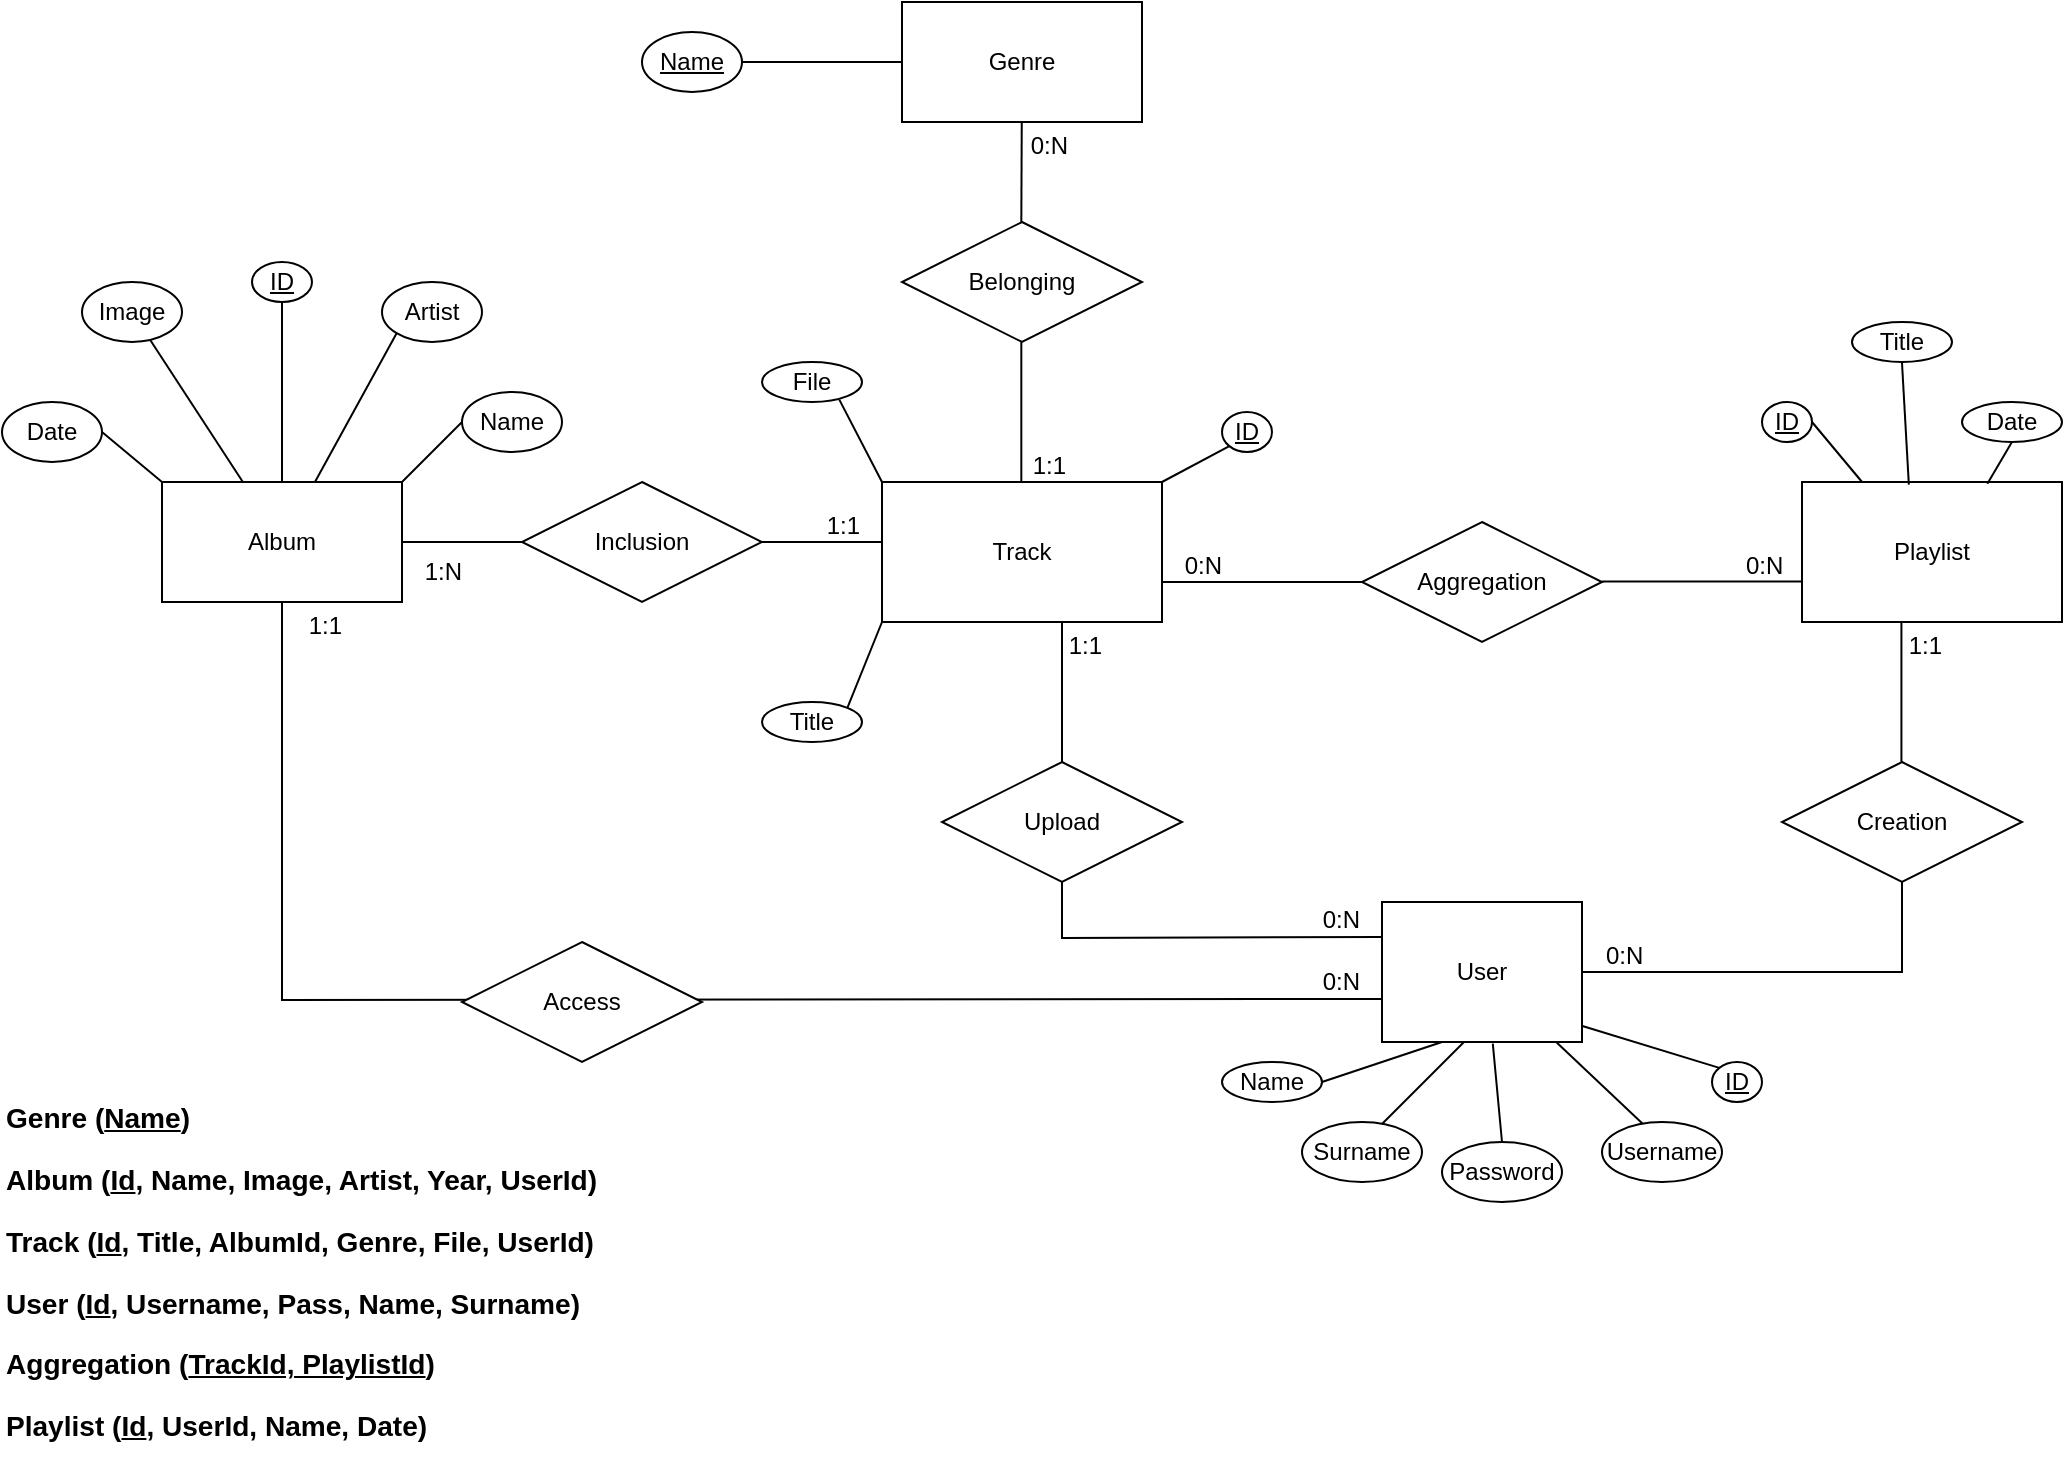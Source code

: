 <mxfile version="14.6.9" type="device"><diagram id="SS3B1p2l05j2n7Ib_kDu" name="Page-1"><mxGraphModel dx="1422" dy="791" grid="1" gridSize="10" guides="1" tooltips="1" connect="1" arrows="1" fold="1" page="1" pageScale="1" pageWidth="1169" pageHeight="827" math="0" shadow="0"><root><mxCell id="0"/><mxCell id="1" parent="0"/><mxCell id="IvjuHQmjVMEjHhCrHZlA-59" value="Track" style="whiteSpace=wrap;html=1;align=center;" parent="1" vertex="1"><mxGeometry x="510" y="300" width="140" height="70" as="geometry"/></mxCell><mxCell id="IvjuHQmjVMEjHhCrHZlA-60" value="Playlist" style="whiteSpace=wrap;html=1;align=center;" parent="1" vertex="1"><mxGeometry x="970" y="300" width="130" height="70" as="geometry"/></mxCell><mxCell id="IvjuHQmjVMEjHhCrHZlA-61" value="User" style="whiteSpace=wrap;html=1;align=center;" parent="1" vertex="1"><mxGeometry x="760" y="510" width="100" height="70" as="geometry"/></mxCell><mxCell id="IvjuHQmjVMEjHhCrHZlA-62" value="Upload" style="shape=rhombus;perimeter=rhombusPerimeter;whiteSpace=wrap;html=1;align=center;" parent="1" vertex="1"><mxGeometry x="540" y="440" width="120" height="60" as="geometry"/></mxCell><mxCell id="IvjuHQmjVMEjHhCrHZlA-63" value="Creation" style="shape=rhombus;perimeter=rhombusPerimeter;whiteSpace=wrap;html=1;align=center;" parent="1" vertex="1"><mxGeometry x="960" y="440" width="120" height="60" as="geometry"/></mxCell><mxCell id="IvjuHQmjVMEjHhCrHZlA-64" value="Aggregation" style="shape=rhombus;perimeter=rhombusPerimeter;whiteSpace=wrap;html=1;align=center;" parent="1" vertex="1"><mxGeometry x="750" y="320" width="120" height="60" as="geometry"/></mxCell><mxCell id="IvjuHQmjVMEjHhCrHZlA-65" value="" style="endArrow=none;html=1;rounded=0;entryX=0;entryY=0.25;entryDx=0;entryDy=0;" parent="1" target="IvjuHQmjVMEjHhCrHZlA-61" edge="1"><mxGeometry relative="1" as="geometry"><mxPoint x="600" y="500" as="sourcePoint"/><mxPoint x="720" y="530" as="targetPoint"/><Array as="points"><mxPoint x="600" y="528"/></Array></mxGeometry></mxCell><mxCell id="IvjuHQmjVMEjHhCrHZlA-66" value="0:N" style="resizable=0;html=1;align=right;verticalAlign=bottom;" parent="IvjuHQmjVMEjHhCrHZlA-65" connectable="0" vertex="1"><mxGeometry x="1" relative="1" as="geometry"><mxPoint x="-10.29" as="offset"/></mxGeometry></mxCell><mxCell id="IvjuHQmjVMEjHhCrHZlA-67" value="" style="endArrow=none;html=1;rounded=0;entryX=0.5;entryY=1;entryDx=0;entryDy=0;exitX=1;exitY=0.5;exitDx=0;exitDy=0;" parent="1" source="IvjuHQmjVMEjHhCrHZlA-61" target="IvjuHQmjVMEjHhCrHZlA-63" edge="1"><mxGeometry relative="1" as="geometry"><mxPoint x="860" y="530" as="sourcePoint"/><mxPoint x="1020" y="560" as="targetPoint"/><Array as="points"><mxPoint x="1020" y="545"/></Array></mxGeometry></mxCell><mxCell id="IvjuHQmjVMEjHhCrHZlA-68" value="0:N" style="resizable=0;html=1;align=left;verticalAlign=bottom;" parent="IvjuHQmjVMEjHhCrHZlA-67" connectable="0" vertex="1"><mxGeometry x="-1" relative="1" as="geometry"><mxPoint x="10" as="offset"/></mxGeometry></mxCell><mxCell id="IvjuHQmjVMEjHhCrHZlA-69" value="" style="endArrow=none;html=1;rounded=0;" parent="1" edge="1"><mxGeometry relative="1" as="geometry"><mxPoint x="600" y="440" as="sourcePoint"/><mxPoint x="600" y="370" as="targetPoint"/></mxGeometry></mxCell><mxCell id="IvjuHQmjVMEjHhCrHZlA-70" value="1:1" style="resizable=0;html=1;align=right;verticalAlign=bottom;" parent="IvjuHQmjVMEjHhCrHZlA-69" connectable="0" vertex="1"><mxGeometry x="1" relative="1" as="geometry"><mxPoint x="20" y="20.29" as="offset"/></mxGeometry></mxCell><mxCell id="IvjuHQmjVMEjHhCrHZlA-71" value="" style="endArrow=none;html=1;rounded=0;" parent="1" edge="1"><mxGeometry relative="1" as="geometry"><mxPoint x="1019.71" y="440" as="sourcePoint"/><mxPoint x="1019.71" y="370" as="targetPoint"/></mxGeometry></mxCell><mxCell id="IvjuHQmjVMEjHhCrHZlA-72" value="1:1" style="resizable=0;html=1;align=right;verticalAlign=bottom;" parent="IvjuHQmjVMEjHhCrHZlA-71" connectable="0" vertex="1"><mxGeometry x="1" relative="1" as="geometry"><mxPoint x="20.29" y="20.29" as="offset"/></mxGeometry></mxCell><mxCell id="IvjuHQmjVMEjHhCrHZlA-73" value="" style="endArrow=none;html=1;rounded=0;exitX=0;exitY=0.5;exitDx=0;exitDy=0;" parent="1" source="IvjuHQmjVMEjHhCrHZlA-64" edge="1"><mxGeometry relative="1" as="geometry"><mxPoint x="650" y="420" as="sourcePoint"/><mxPoint x="650" y="350" as="targetPoint"/></mxGeometry></mxCell><mxCell id="IvjuHQmjVMEjHhCrHZlA-74" value="0:N" style="resizable=0;html=1;align=right;verticalAlign=bottom;" parent="IvjuHQmjVMEjHhCrHZlA-73" connectable="0" vertex="1"><mxGeometry x="1" relative="1" as="geometry"><mxPoint x="30" as="offset"/></mxGeometry></mxCell><mxCell id="IvjuHQmjVMEjHhCrHZlA-75" value="" style="endArrow=none;html=1;rounded=0;exitX=0;exitY=0.5;exitDx=0;exitDy=0;" parent="1" edge="1"><mxGeometry relative="1" as="geometry"><mxPoint x="970" y="349.71" as="sourcePoint"/><mxPoint x="870" y="349.71" as="targetPoint"/></mxGeometry></mxCell><mxCell id="IvjuHQmjVMEjHhCrHZlA-76" value="0:N" style="resizable=0;html=1;align=left;verticalAlign=bottom;" parent="IvjuHQmjVMEjHhCrHZlA-75" connectable="0" vertex="1"><mxGeometry x="-1" relative="1" as="geometry"><mxPoint x="-30" y="0.29" as="offset"/></mxGeometry></mxCell><mxCell id="IvjuHQmjVMEjHhCrHZlA-79" value="Image" style="ellipse;whiteSpace=wrap;html=1;align=center;" parent="1" vertex="1"><mxGeometry x="110" y="200" width="50" height="30" as="geometry"/></mxCell><mxCell id="IvjuHQmjVMEjHhCrHZlA-81" value="Date" style="ellipse;whiteSpace=wrap;html=1;align=center;" parent="1" vertex="1"><mxGeometry x="70" y="260" width="50" height="30" as="geometry"/></mxCell><mxCell id="IvjuHQmjVMEjHhCrHZlA-82" value="File" style="ellipse;whiteSpace=wrap;html=1;align=center;" parent="1" vertex="1"><mxGeometry x="450" y="240" width="50" height="20" as="geometry"/></mxCell><mxCell id="IvjuHQmjVMEjHhCrHZlA-83" value="Title" style="ellipse;whiteSpace=wrap;html=1;align=center;" parent="1" vertex="1"><mxGeometry x="450" y="410" width="50" height="20" as="geometry"/></mxCell><mxCell id="IvjuHQmjVMEjHhCrHZlA-84" value="ID" style="ellipse;whiteSpace=wrap;html=1;align=center;fontStyle=4;" parent="1" vertex="1"><mxGeometry x="680" y="265" width="25" height="20" as="geometry"/></mxCell><mxCell id="IvjuHQmjVMEjHhCrHZlA-85" value="ID" style="ellipse;whiteSpace=wrap;html=1;align=center;fontStyle=4;" parent="1" vertex="1"><mxGeometry x="950" y="260" width="25" height="20" as="geometry"/></mxCell><mxCell id="IvjuHQmjVMEjHhCrHZlA-86" value="ID" style="ellipse;whiteSpace=wrap;html=1;align=center;fontStyle=4;" parent="1" vertex="1"><mxGeometry x="925" y="590" width="25" height="20" as="geometry"/></mxCell><mxCell id="IvjuHQmjVMEjHhCrHZlA-87" value="Username" style="ellipse;whiteSpace=wrap;html=1;align=center;" parent="1" vertex="1"><mxGeometry x="870" y="620" width="60" height="30" as="geometry"/></mxCell><mxCell id="IvjuHQmjVMEjHhCrHZlA-88" value="Name" style="ellipse;whiteSpace=wrap;html=1;align=center;" parent="1" vertex="1"><mxGeometry x="680" y="590" width="50" height="20" as="geometry"/></mxCell><mxCell id="IvjuHQmjVMEjHhCrHZlA-89" value="Surname" style="ellipse;whiteSpace=wrap;html=1;align=center;" parent="1" vertex="1"><mxGeometry x="720" y="620" width="60" height="30" as="geometry"/></mxCell><mxCell id="IvjuHQmjVMEjHhCrHZlA-90" value="Password" style="ellipse;whiteSpace=wrap;html=1;align=center;" parent="1" vertex="1"><mxGeometry x="790" y="630" width="60" height="30" as="geometry"/></mxCell><mxCell id="IvjuHQmjVMEjHhCrHZlA-91" value="Title" style="ellipse;whiteSpace=wrap;html=1;align=center;" parent="1" vertex="1"><mxGeometry x="995" y="220" width="50" height="20" as="geometry"/></mxCell><mxCell id="IvjuHQmjVMEjHhCrHZlA-92" value="Date" style="ellipse;whiteSpace=wrap;html=1;align=center;" parent="1" vertex="1"><mxGeometry x="1050" y="260" width="50" height="20" as="geometry"/></mxCell><mxCell id="IvjuHQmjVMEjHhCrHZlA-93" value="" style="endArrow=none;html=1;exitX=0;exitY=0;exitDx=0;exitDy=0;entryX=1;entryY=0.5;entryDx=0;entryDy=0;" parent="1" source="IvjuHQmjVMEjHhCrHZlA-106" target="IvjuHQmjVMEjHhCrHZlA-81" edge="1"><mxGeometry width="50" height="50" relative="1" as="geometry"><mxPoint x="440" y="215" as="sourcePoint"/><mxPoint x="490" y="165" as="targetPoint"/></mxGeometry></mxCell><mxCell id="IvjuHQmjVMEjHhCrHZlA-94" value="" style="endArrow=none;html=1;exitX=0;exitY=1;exitDx=0;exitDy=0;entryX=1;entryY=0;entryDx=0;entryDy=0;" parent="1" source="IvjuHQmjVMEjHhCrHZlA-59" edge="1" target="IvjuHQmjVMEjHhCrHZlA-83"><mxGeometry width="50" height="50" relative="1" as="geometry"><mxPoint x="519.25" y="433.04" as="sourcePoint"/><mxPoint x="450.743" y="380.005" as="targetPoint"/></mxGeometry></mxCell><mxCell id="IvjuHQmjVMEjHhCrHZlA-95" value="" style="endArrow=none;html=1;entryX=0;entryY=0.5;entryDx=0;entryDy=0;" parent="1" target="55icTwoQlTQWGmtBQ_l8-7" edge="1"><mxGeometry width="50" height="50" relative="1" as="geometry"><mxPoint x="440" y="90" as="sourcePoint"/><mxPoint x="455" y="260.0" as="targetPoint"/></mxGeometry></mxCell><mxCell id="IvjuHQmjVMEjHhCrHZlA-96" value="" style="endArrow=none;html=1;exitX=0;exitY=0;exitDx=0;exitDy=0;entryX=0.773;entryY=0.941;entryDx=0;entryDy=0;entryPerimeter=0;" parent="1" source="IvjuHQmjVMEjHhCrHZlA-59" target="IvjuHQmjVMEjHhCrHZlA-82" edge="1"><mxGeometry width="50" height="50" relative="1" as="geometry"><mxPoint x="518.51" y="380.0" as="sourcePoint"/><mxPoint x="460" y="327" as="targetPoint"/></mxGeometry></mxCell><mxCell id="IvjuHQmjVMEjHhCrHZlA-97" value="" style="endArrow=none;html=1;exitX=1;exitY=0;exitDx=0;exitDy=0;entryX=0;entryY=1;entryDx=0;entryDy=0;" parent="1" source="IvjuHQmjVMEjHhCrHZlA-59" target="IvjuHQmjVMEjHhCrHZlA-84" edge="1"><mxGeometry width="50" height="50" relative="1" as="geometry"><mxPoint x="738.51" y="340.0" as="sourcePoint"/><mxPoint x="670.003" y="286.965" as="targetPoint"/></mxGeometry></mxCell><mxCell id="IvjuHQmjVMEjHhCrHZlA-98" value="" style="endArrow=none;html=1;exitX=0.231;exitY=0;exitDx=0;exitDy=0;exitPerimeter=0;" parent="1" source="IvjuHQmjVMEjHhCrHZlA-60" edge="1"><mxGeometry width="50" height="50" relative="1" as="geometry"><mxPoint x="925" y="320" as="sourcePoint"/><mxPoint x="975" y="270" as="targetPoint"/></mxGeometry></mxCell><mxCell id="IvjuHQmjVMEjHhCrHZlA-99" value="" style="endArrow=none;html=1;exitX=0.411;exitY=0.019;exitDx=0;exitDy=0;exitPerimeter=0;" parent="1" source="IvjuHQmjVMEjHhCrHZlA-60" edge="1"><mxGeometry width="50" height="50" relative="1" as="geometry"><mxPoint x="1045" y="270" as="sourcePoint"/><mxPoint x="1019.97" y="240" as="targetPoint"/></mxGeometry></mxCell><mxCell id="IvjuHQmjVMEjHhCrHZlA-100" value="" style="endArrow=none;html=1;exitX=0.713;exitY=0.013;exitDx=0;exitDy=0;exitPerimeter=0;" parent="1" source="IvjuHQmjVMEjHhCrHZlA-60" edge="1"><mxGeometry width="50" height="50" relative="1" as="geometry"><mxPoint x="1100" y="310" as="sourcePoint"/><mxPoint x="1074.97" y="280" as="targetPoint"/></mxGeometry></mxCell><mxCell id="IvjuHQmjVMEjHhCrHZlA-101" value="" style="endArrow=none;html=1;exitX=1;exitY=0.5;exitDx=0;exitDy=0;" parent="1" source="IvjuHQmjVMEjHhCrHZlA-88" edge="1"><mxGeometry width="50" height="50" relative="1" as="geometry"><mxPoint x="740" y="630" as="sourcePoint"/><mxPoint x="790" y="580" as="targetPoint"/></mxGeometry></mxCell><mxCell id="IvjuHQmjVMEjHhCrHZlA-102" value="" style="endArrow=none;html=1;exitX=1;exitY=0.5;exitDx=0;exitDy=0;" parent="1" edge="1"><mxGeometry width="50" height="50" relative="1" as="geometry"><mxPoint x="760" y="621" as="sourcePoint"/><mxPoint x="801" y="580" as="targetPoint"/></mxGeometry></mxCell><mxCell id="IvjuHQmjVMEjHhCrHZlA-103" value="" style="endArrow=none;html=1;exitX=0.5;exitY=0;exitDx=0;exitDy=0;entryX=0.554;entryY=1.011;entryDx=0;entryDy=0;entryPerimeter=0;" parent="1" source="IvjuHQmjVMEjHhCrHZlA-90" target="IvjuHQmjVMEjHhCrHZlA-61" edge="1"><mxGeometry width="50" height="50" relative="1" as="geometry"><mxPoint x="740" y="610" as="sourcePoint"/><mxPoint x="800" y="590" as="targetPoint"/></mxGeometry></mxCell><mxCell id="IvjuHQmjVMEjHhCrHZlA-104" value="" style="endArrow=none;html=1;exitX=0.339;exitY=0.028;exitDx=0;exitDy=0;exitPerimeter=0;" parent="1" source="IvjuHQmjVMEjHhCrHZlA-87" target="IvjuHQmjVMEjHhCrHZlA-61" edge="1"><mxGeometry width="50" height="50" relative="1" as="geometry"><mxPoint x="820" y="630" as="sourcePoint"/><mxPoint x="870" y="580" as="targetPoint"/></mxGeometry></mxCell><mxCell id="IvjuHQmjVMEjHhCrHZlA-105" value="" style="endArrow=none;html=1;exitX=0;exitY=0;exitDx=0;exitDy=0;entryX=1.002;entryY=0.886;entryDx=0;entryDy=0;entryPerimeter=0;" parent="1" source="IvjuHQmjVMEjHhCrHZlA-86" target="IvjuHQmjVMEjHhCrHZlA-61" edge="1"><mxGeometry width="50" height="50" relative="1" as="geometry"><mxPoint x="850" y="620" as="sourcePoint"/><mxPoint x="900" y="570" as="targetPoint"/></mxGeometry></mxCell><mxCell id="IvjuHQmjVMEjHhCrHZlA-106" value="&lt;div&gt;Album&lt;/div&gt;" style="rounded=0;whiteSpace=wrap;html=1;" parent="1" vertex="1"><mxGeometry x="150" y="300" width="120" height="60" as="geometry"/></mxCell><mxCell id="IvjuHQmjVMEjHhCrHZlA-107" value="Inclusion" style="shape=rhombus;perimeter=rhombusPerimeter;whiteSpace=wrap;html=1;align=center;" parent="1" vertex="1"><mxGeometry x="330" y="300" width="120" height="60" as="geometry"/></mxCell><mxCell id="IvjuHQmjVMEjHhCrHZlA-108" value="" style="endArrow=none;html=1;" parent="1" target="IvjuHQmjVMEjHhCrHZlA-79" edge="1" source="IvjuHQmjVMEjHhCrHZlA-106"><mxGeometry width="50" height="50" relative="1" as="geometry"><mxPoint x="555" y="70" as="sourcePoint"/><mxPoint x="511.996" y="30.001" as="targetPoint"/></mxGeometry></mxCell><mxCell id="IvjuHQmjVMEjHhCrHZlA-109" value="" style="endArrow=none;html=1;exitX=0.5;exitY=0;exitDx=0;exitDy=0;entryX=0.5;entryY=1;entryDx=0;entryDy=0;" parent="1" source="IvjuHQmjVMEjHhCrHZlA-106" target="oe83QW2FlXNjZxlqYa4z-1" edge="1"><mxGeometry width="50" height="50" relative="1" as="geometry"><mxPoint x="670" y="25.81" as="sourcePoint"/><mxPoint x="613" y="40" as="targetPoint"/></mxGeometry></mxCell><mxCell id="IvjuHQmjVMEjHhCrHZlA-110" value="" style="endArrow=none;html=1;entryX=0;entryY=0.5;entryDx=0;entryDy=0;exitX=1;exitY=0;exitDx=0;exitDy=0;" parent="1" source="IvjuHQmjVMEjHhCrHZlA-106" target="PlZO8-uoIZo9WpYaIlxB-2" edge="1"><mxGeometry width="50" height="50" relative="1" as="geometry"><mxPoint x="750" y="85.81" as="sourcePoint"/><mxPoint x="696.26" y="72.29" as="targetPoint"/></mxGeometry></mxCell><mxCell id="IvjuHQmjVMEjHhCrHZlA-111" value="" style="endArrow=none;html=1;rounded=0;entryX=1;entryY=0.5;entryDx=0;entryDy=0;exitX=0;exitY=0.5;exitDx=0;exitDy=0;" parent="1" source="IvjuHQmjVMEjHhCrHZlA-107" target="IvjuHQmjVMEjHhCrHZlA-106" edge="1"><mxGeometry relative="1" as="geometry"><mxPoint x="580" y="170" as="sourcePoint"/><mxPoint x="740" y="170" as="targetPoint"/></mxGeometry></mxCell><mxCell id="IvjuHQmjVMEjHhCrHZlA-112" value="1:N" style="resizable=0;html=1;align=right;verticalAlign=bottom;" parent="IvjuHQmjVMEjHhCrHZlA-111" connectable="0" vertex="1"><mxGeometry x="1" relative="1" as="geometry"><mxPoint x="30" y="23" as="offset"/></mxGeometry></mxCell><mxCell id="IvjuHQmjVMEjHhCrHZlA-113" value="" style="endArrow=none;html=1;rounded=0;entryX=0;entryY=0.429;entryDx=0;entryDy=0;exitX=1;exitY=0.5;exitDx=0;exitDy=0;entryPerimeter=0;" parent="1" source="IvjuHQmjVMEjHhCrHZlA-107" target="IvjuHQmjVMEjHhCrHZlA-59" edge="1"><mxGeometry relative="1" as="geometry"><mxPoint x="580" y="229.31" as="sourcePoint"/><mxPoint x="740" y="229.31" as="targetPoint"/></mxGeometry></mxCell><mxCell id="IvjuHQmjVMEjHhCrHZlA-114" value="1:1" style="resizable=0;html=1;align=right;verticalAlign=bottom;" parent="IvjuHQmjVMEjHhCrHZlA-113" connectable="0" vertex="1"><mxGeometry x="1" relative="1" as="geometry"><mxPoint x="-10" as="offset"/></mxGeometry></mxCell><mxCell id="oe83QW2FlXNjZxlqYa4z-1" value="ID" style="ellipse;whiteSpace=wrap;html=1;align=center;fontStyle=4;" parent="1" vertex="1"><mxGeometry x="195" y="190" width="30" height="20" as="geometry"/></mxCell><mxCell id="PlZO8-uoIZo9WpYaIlxB-1" value="Artist" style="ellipse;whiteSpace=wrap;html=1;align=center;" parent="1" vertex="1"><mxGeometry x="260" y="200" width="50" height="30" as="geometry"/></mxCell><mxCell id="PlZO8-uoIZo9WpYaIlxB-2" value="Name" style="ellipse;whiteSpace=wrap;html=1;align=center;" parent="1" vertex="1"><mxGeometry x="300" y="255" width="50" height="30" as="geometry"/></mxCell><mxCell id="PlZO8-uoIZo9WpYaIlxB-3" value="" style="endArrow=none;html=1;entryX=0;entryY=1;entryDx=0;entryDy=0;" parent="1" source="IvjuHQmjVMEjHhCrHZlA-106" target="PlZO8-uoIZo9WpYaIlxB-1" edge="1"><mxGeometry width="50" height="50" relative="1" as="geometry"><mxPoint x="590" y="80" as="sourcePoint"/><mxPoint x="590" y="30" as="targetPoint"/></mxGeometry></mxCell><mxCell id="55icTwoQlTQWGmtBQ_l8-4" value="Belonging" style="shape=rhombus;perimeter=rhombusPerimeter;whiteSpace=wrap;html=1;align=center;" vertex="1" parent="1"><mxGeometry x="520" y="170" width="120" height="60" as="geometry"/></mxCell><mxCell id="55icTwoQlTQWGmtBQ_l8-7" value="Genre" style="rounded=0;whiteSpace=wrap;html=1;" vertex="1" parent="1"><mxGeometry x="520" y="60" width="120" height="60" as="geometry"/></mxCell><mxCell id="55icTwoQlTQWGmtBQ_l8-9" value="Name" style="ellipse;whiteSpace=wrap;html=1;align=center;fontStyle=4;" vertex="1" parent="1"><mxGeometry x="390" y="75" width="50" height="30" as="geometry"/></mxCell><mxCell id="55icTwoQlTQWGmtBQ_l8-10" value="" style="endArrow=none;html=1;rounded=0;" edge="1" parent="1"><mxGeometry relative="1" as="geometry"><mxPoint x="579.66" y="300" as="sourcePoint"/><mxPoint x="579.66" y="230.0" as="targetPoint"/></mxGeometry></mxCell><mxCell id="55icTwoQlTQWGmtBQ_l8-11" value="1:1" style="resizable=0;html=1;align=right;verticalAlign=bottom;" connectable="0" vertex="1" parent="55icTwoQlTQWGmtBQ_l8-10"><mxGeometry x="1" relative="1" as="geometry"><mxPoint x="23" y="70" as="offset"/></mxGeometry></mxCell><mxCell id="55icTwoQlTQWGmtBQ_l8-12" value="" style="endArrow=none;html=1;rounded=0;" edge="1" parent="1" target="55icTwoQlTQWGmtBQ_l8-7"><mxGeometry relative="1" as="geometry"><mxPoint x="579.66" y="170.0" as="sourcePoint"/><mxPoint x="579.66" y="100.0" as="targetPoint"/></mxGeometry></mxCell><mxCell id="55icTwoQlTQWGmtBQ_l8-13" value="0:N" style="resizable=0;html=1;align=right;verticalAlign=bottom;" connectable="0" vertex="1" parent="55icTwoQlTQWGmtBQ_l8-12"><mxGeometry x="1" relative="1" as="geometry"><mxPoint x="24" y="20" as="offset"/></mxGeometry></mxCell><mxCell id="55icTwoQlTQWGmtBQ_l8-14" value="" style="endArrow=none;html=1;rounded=0;entryX=0;entryY=0.25;entryDx=0;entryDy=0;exitX=0.5;exitY=1;exitDx=0;exitDy=0;" edge="1" parent="1" source="IvjuHQmjVMEjHhCrHZlA-106"><mxGeometry relative="1" as="geometry"><mxPoint x="600" y="531" as="sourcePoint"/><mxPoint x="760" y="558.5" as="targetPoint"/><Array as="points"><mxPoint x="210" y="559"/></Array></mxGeometry></mxCell><mxCell id="55icTwoQlTQWGmtBQ_l8-15" value="0:N" style="resizable=0;html=1;align=right;verticalAlign=bottom;" connectable="0" vertex="1" parent="55icTwoQlTQWGmtBQ_l8-14"><mxGeometry x="1" relative="1" as="geometry"><mxPoint x="-10.29" as="offset"/></mxGeometry></mxCell><mxCell id="55icTwoQlTQWGmtBQ_l8-16" value="1:1" style="resizable=0;html=1;align=right;verticalAlign=bottom;" connectable="0" vertex="1" parent="1"><mxGeometry x="240" y="380" as="geometry"/></mxCell><mxCell id="55icTwoQlTQWGmtBQ_l8-17" value="Access" style="shape=rhombus;perimeter=rhombusPerimeter;whiteSpace=wrap;html=1;align=center;" vertex="1" parent="1"><mxGeometry x="300" y="530" width="120" height="60" as="geometry"/></mxCell><mxCell id="55icTwoQlTQWGmtBQ_l8-18" value="&lt;div align=&quot;left&quot;&gt;&lt;h3&gt;Genre (&lt;u&gt;Name&lt;/u&gt;)&lt;/h3&gt;&lt;/div&gt;&lt;div align=&quot;left&quot;&gt;&lt;h3&gt;Album (&lt;u&gt;Id&lt;/u&gt;, Name, Image, Artist, Year, UserId)&lt;/h3&gt;&lt;/div&gt;&lt;div&gt;&lt;h3&gt;Track (&lt;u&gt;Id&lt;/u&gt;, Title, AlbumId, Genre, File, UserId)&lt;/h3&gt;&lt;div&gt;&lt;h3&gt;User (&lt;u&gt;Id&lt;/u&gt;, Username, Pass, Name, Surname)&lt;/h3&gt;&lt;/div&gt;&lt;div&gt;&lt;h3&gt;Aggregation (&lt;u&gt;TrackId, PlaylistId&lt;/u&gt;)&lt;/h3&gt;&lt;/div&gt;&lt;div&gt;&lt;h3&gt;Playlist (&lt;u&gt;Id&lt;/u&gt;, UserId, Name, Date)&lt;/h3&gt;&lt;/div&gt;&lt;/div&gt;" style="text;html=1;align=left;verticalAlign=middle;resizable=0;points=[];autosize=1;strokeColor=none;" vertex="1" parent="1"><mxGeometry x="70" y="600" width="320" height="190" as="geometry"/></mxCell></root></mxGraphModel></diagram></mxfile>